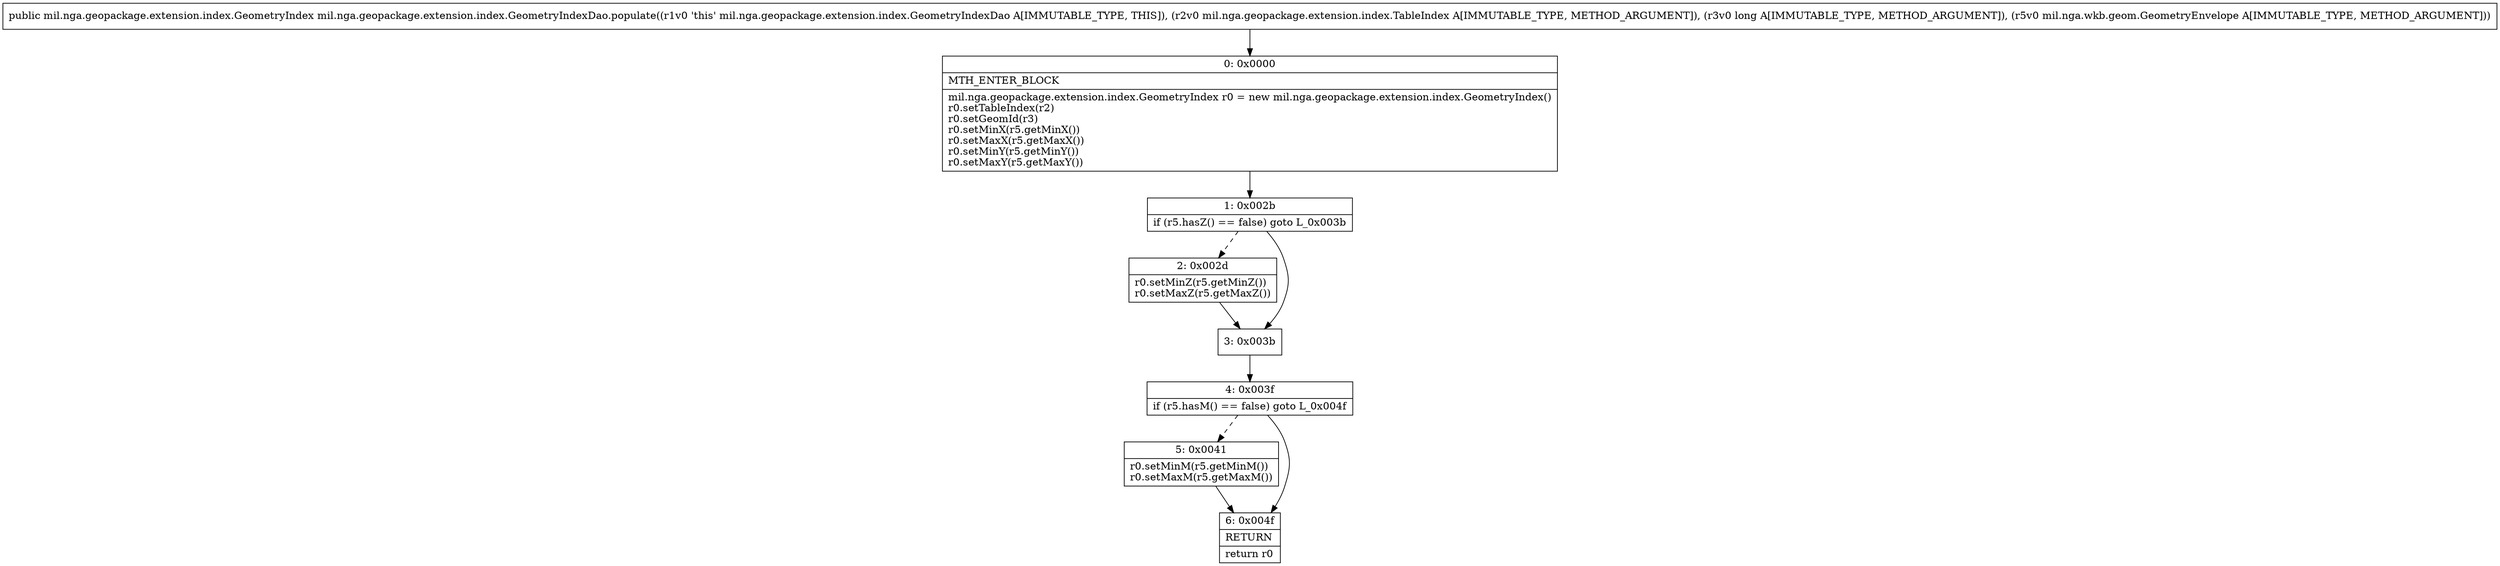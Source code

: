 digraph "CFG formil.nga.geopackage.extension.index.GeometryIndexDao.populate(Lmil\/nga\/geopackage\/extension\/index\/TableIndex;JLmil\/nga\/wkb\/geom\/GeometryEnvelope;)Lmil\/nga\/geopackage\/extension\/index\/GeometryIndex;" {
Node_0 [shape=record,label="{0\:\ 0x0000|MTH_ENTER_BLOCK\l|mil.nga.geopackage.extension.index.GeometryIndex r0 = new mil.nga.geopackage.extension.index.GeometryIndex()\lr0.setTableIndex(r2)\lr0.setGeomId(r3)\lr0.setMinX(r5.getMinX())\lr0.setMaxX(r5.getMaxX())\lr0.setMinY(r5.getMinY())\lr0.setMaxY(r5.getMaxY())\l}"];
Node_1 [shape=record,label="{1\:\ 0x002b|if (r5.hasZ() == false) goto L_0x003b\l}"];
Node_2 [shape=record,label="{2\:\ 0x002d|r0.setMinZ(r5.getMinZ())\lr0.setMaxZ(r5.getMaxZ())\l}"];
Node_3 [shape=record,label="{3\:\ 0x003b}"];
Node_4 [shape=record,label="{4\:\ 0x003f|if (r5.hasM() == false) goto L_0x004f\l}"];
Node_5 [shape=record,label="{5\:\ 0x0041|r0.setMinM(r5.getMinM())\lr0.setMaxM(r5.getMaxM())\l}"];
Node_6 [shape=record,label="{6\:\ 0x004f|RETURN\l|return r0\l}"];
MethodNode[shape=record,label="{public mil.nga.geopackage.extension.index.GeometryIndex mil.nga.geopackage.extension.index.GeometryIndexDao.populate((r1v0 'this' mil.nga.geopackage.extension.index.GeometryIndexDao A[IMMUTABLE_TYPE, THIS]), (r2v0 mil.nga.geopackage.extension.index.TableIndex A[IMMUTABLE_TYPE, METHOD_ARGUMENT]), (r3v0 long A[IMMUTABLE_TYPE, METHOD_ARGUMENT]), (r5v0 mil.nga.wkb.geom.GeometryEnvelope A[IMMUTABLE_TYPE, METHOD_ARGUMENT])) }"];
MethodNode -> Node_0;
Node_0 -> Node_1;
Node_1 -> Node_2[style=dashed];
Node_1 -> Node_3;
Node_2 -> Node_3;
Node_3 -> Node_4;
Node_4 -> Node_5[style=dashed];
Node_4 -> Node_6;
Node_5 -> Node_6;
}

